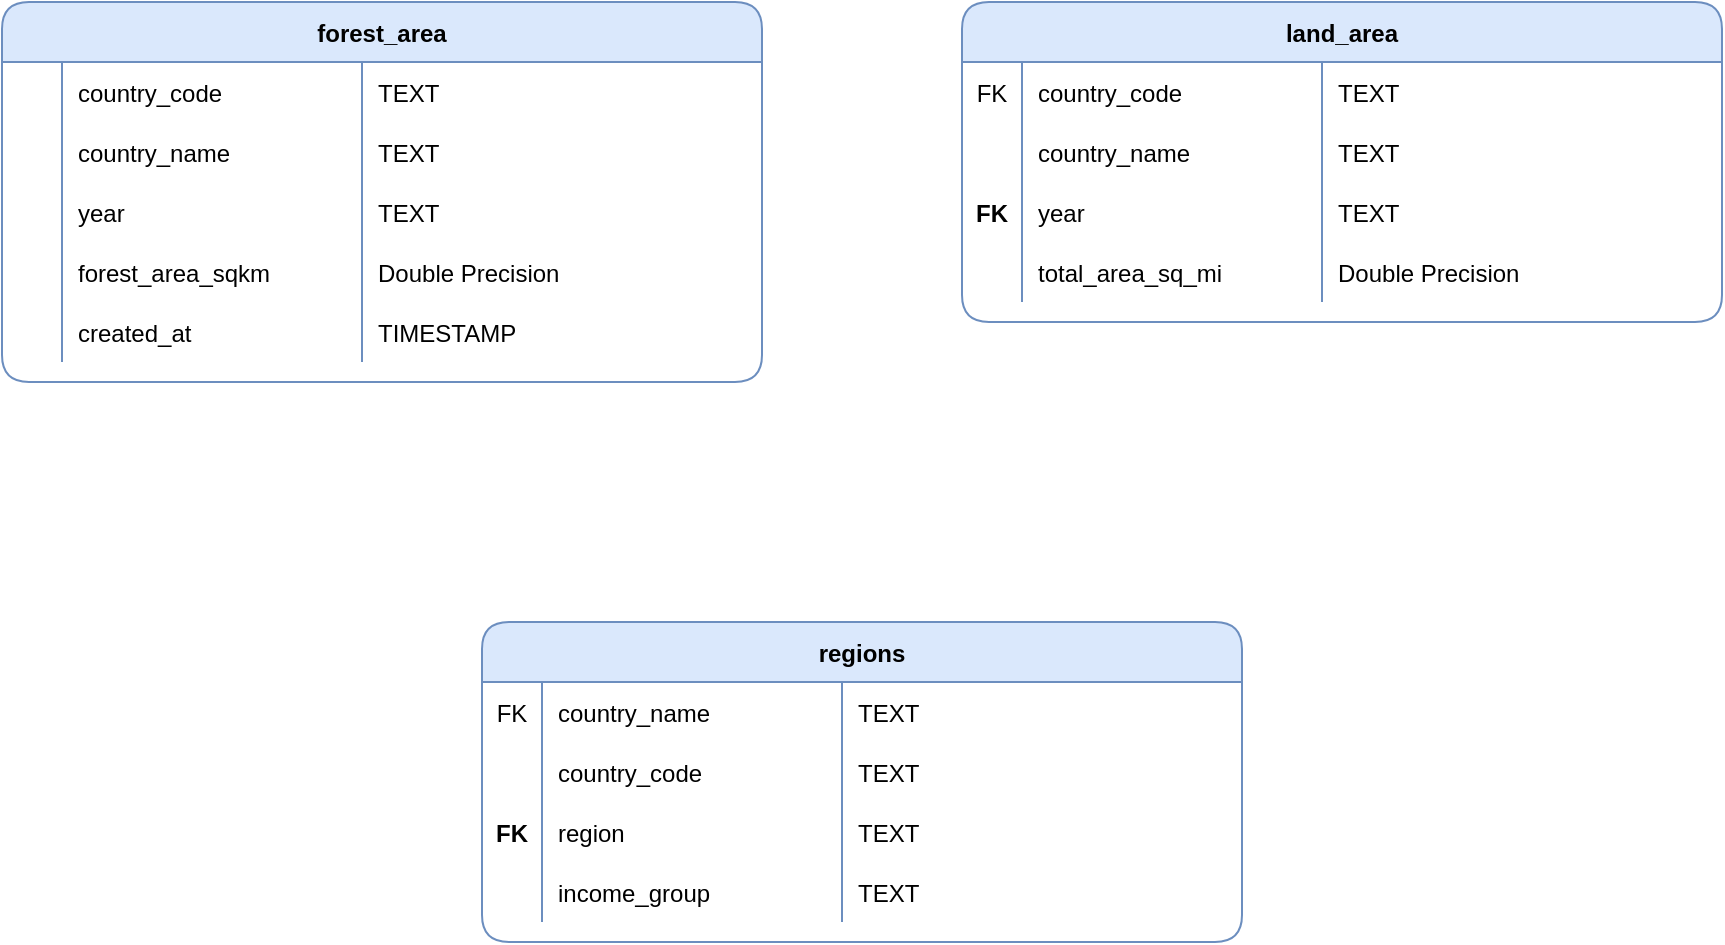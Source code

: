 <mxfile version="20.4.0" type="github">
  <diagram id="R2lEEEUBdFMjLlhIrx00" name="Page-1">
    <mxGraphModel dx="1102" dy="574" grid="1" gridSize="10" guides="1" tooltips="1" connect="1" arrows="1" fold="1" page="1" pageScale="1" pageWidth="850" pageHeight="1100" math="0" shadow="0" extFonts="Permanent Marker^https://fonts.googleapis.com/css?family=Permanent+Marker">
      <root>
        <mxCell id="0" />
        <mxCell id="1" parent="0" />
        <mxCell id="q4Nq7nFsE9Mq6lRMwpIh-2" value="forest_area" style="shape=table;startSize=30;container=1;collapsible=1;childLayout=tableLayout;fixedRows=1;rowLines=0;fontStyle=1;align=center;resizeLast=1;rounded=1;fillColor=#dae8fc;strokeColor=#6c8ebf;shadow=0;sketch=0;" vertex="1" parent="1">
          <mxGeometry x="80" y="280" width="380" height="190.0" as="geometry" />
        </mxCell>
        <mxCell id="q4Nq7nFsE9Mq6lRMwpIh-7" value="" style="shape=partialRectangle;collapsible=0;dropTarget=0;pointerEvents=0;fillColor=none;top=0;left=0;bottom=0;right=0;points=[[0,0.5],[1,0.5]];portConstraint=eastwest;" vertex="1" parent="q4Nq7nFsE9Mq6lRMwpIh-2">
          <mxGeometry y="30" width="380" height="30" as="geometry" />
        </mxCell>
        <mxCell id="q4Nq7nFsE9Mq6lRMwpIh-8" value="" style="shape=partialRectangle;connectable=0;fillColor=none;top=0;left=0;bottom=0;right=0;editable=1;overflow=hidden;" vertex="1" parent="q4Nq7nFsE9Mq6lRMwpIh-7">
          <mxGeometry width="30" height="30" as="geometry">
            <mxRectangle width="30" height="30" as="alternateBounds" />
          </mxGeometry>
        </mxCell>
        <mxCell id="q4Nq7nFsE9Mq6lRMwpIh-9" value="country_code" style="shape=partialRectangle;connectable=0;fillColor=none;top=0;left=0;bottom=0;right=0;align=left;spacingLeft=6;overflow=hidden;" vertex="1" parent="q4Nq7nFsE9Mq6lRMwpIh-7">
          <mxGeometry x="30" width="150" height="30" as="geometry">
            <mxRectangle width="150" height="30" as="alternateBounds" />
          </mxGeometry>
        </mxCell>
        <mxCell id="q4Nq7nFsE9Mq6lRMwpIh-10" value="TEXT" style="shape=partialRectangle;connectable=0;fillColor=none;top=0;left=0;bottom=0;right=0;align=left;spacingLeft=6;overflow=hidden;" vertex="1" parent="q4Nq7nFsE9Mq6lRMwpIh-7">
          <mxGeometry x="180" width="200" height="30" as="geometry">
            <mxRectangle width="200" height="30" as="alternateBounds" />
          </mxGeometry>
        </mxCell>
        <mxCell id="q4Nq7nFsE9Mq6lRMwpIh-11" value="" style="shape=partialRectangle;collapsible=0;dropTarget=0;pointerEvents=0;fillColor=none;top=0;left=0;bottom=0;right=0;points=[[0,0.5],[1,0.5]];portConstraint=eastwest;" vertex="1" parent="q4Nq7nFsE9Mq6lRMwpIh-2">
          <mxGeometry y="60" width="380" height="30" as="geometry" />
        </mxCell>
        <mxCell id="q4Nq7nFsE9Mq6lRMwpIh-12" value="" style="shape=partialRectangle;connectable=0;fillColor=none;top=0;left=0;bottom=0;right=0;editable=1;overflow=hidden;" vertex="1" parent="q4Nq7nFsE9Mq6lRMwpIh-11">
          <mxGeometry width="30" height="30" as="geometry">
            <mxRectangle width="30" height="30" as="alternateBounds" />
          </mxGeometry>
        </mxCell>
        <mxCell id="q4Nq7nFsE9Mq6lRMwpIh-13" value="country_name" style="shape=partialRectangle;connectable=0;fillColor=none;top=0;left=0;bottom=0;right=0;align=left;spacingLeft=6;overflow=hidden;" vertex="1" parent="q4Nq7nFsE9Mq6lRMwpIh-11">
          <mxGeometry x="30" width="150" height="30" as="geometry">
            <mxRectangle width="150" height="30" as="alternateBounds" />
          </mxGeometry>
        </mxCell>
        <mxCell id="q4Nq7nFsE9Mq6lRMwpIh-14" value="TEXT" style="shape=partialRectangle;connectable=0;fillColor=none;top=0;left=0;bottom=0;right=0;align=left;spacingLeft=6;overflow=hidden;" vertex="1" parent="q4Nq7nFsE9Mq6lRMwpIh-11">
          <mxGeometry x="180" width="200" height="30" as="geometry">
            <mxRectangle width="200" height="30" as="alternateBounds" />
          </mxGeometry>
        </mxCell>
        <mxCell id="q4Nq7nFsE9Mq6lRMwpIh-15" value="" style="shape=partialRectangle;collapsible=0;dropTarget=0;pointerEvents=0;fillColor=none;top=0;left=0;bottom=0;right=0;points=[[0,0.5],[1,0.5]];portConstraint=eastwest;" vertex="1" parent="q4Nq7nFsE9Mq6lRMwpIh-2">
          <mxGeometry y="90" width="380" height="30" as="geometry" />
        </mxCell>
        <mxCell id="q4Nq7nFsE9Mq6lRMwpIh-16" value="" style="shape=partialRectangle;connectable=0;fillColor=none;top=0;left=0;bottom=0;right=0;editable=1;overflow=hidden;fontStyle=1" vertex="1" parent="q4Nq7nFsE9Mq6lRMwpIh-15">
          <mxGeometry width="30" height="30" as="geometry">
            <mxRectangle width="30" height="30" as="alternateBounds" />
          </mxGeometry>
        </mxCell>
        <mxCell id="q4Nq7nFsE9Mq6lRMwpIh-17" value="year" style="shape=partialRectangle;connectable=0;fillColor=none;top=0;left=0;bottom=0;right=0;align=left;spacingLeft=6;overflow=hidden;" vertex="1" parent="q4Nq7nFsE9Mq6lRMwpIh-15">
          <mxGeometry x="30" width="150" height="30" as="geometry">
            <mxRectangle width="150" height="30" as="alternateBounds" />
          </mxGeometry>
        </mxCell>
        <mxCell id="q4Nq7nFsE9Mq6lRMwpIh-18" value="TEXT" style="shape=partialRectangle;connectable=0;fillColor=none;top=0;left=0;bottom=0;right=0;align=left;spacingLeft=6;overflow=hidden;" vertex="1" parent="q4Nq7nFsE9Mq6lRMwpIh-15">
          <mxGeometry x="180" width="200" height="30" as="geometry">
            <mxRectangle width="200" height="30" as="alternateBounds" />
          </mxGeometry>
        </mxCell>
        <mxCell id="q4Nq7nFsE9Mq6lRMwpIh-19" style="shape=partialRectangle;collapsible=0;dropTarget=0;pointerEvents=0;fillColor=none;top=0;left=0;bottom=0;right=0;points=[[0,0.5],[1,0.5]];portConstraint=eastwest;" vertex="1" parent="q4Nq7nFsE9Mq6lRMwpIh-2">
          <mxGeometry y="120" width="380" height="30" as="geometry" />
        </mxCell>
        <mxCell id="q4Nq7nFsE9Mq6lRMwpIh-20" style="shape=partialRectangle;connectable=0;fillColor=none;top=0;left=0;bottom=0;right=0;editable=1;overflow=hidden;" vertex="1" parent="q4Nq7nFsE9Mq6lRMwpIh-19">
          <mxGeometry width="30" height="30" as="geometry">
            <mxRectangle width="30" height="30" as="alternateBounds" />
          </mxGeometry>
        </mxCell>
        <mxCell id="q4Nq7nFsE9Mq6lRMwpIh-21" value="forest_area_sqkm" style="shape=partialRectangle;connectable=0;fillColor=none;top=0;left=0;bottom=0;right=0;align=left;spacingLeft=6;overflow=hidden;" vertex="1" parent="q4Nq7nFsE9Mq6lRMwpIh-19">
          <mxGeometry x="30" width="150" height="30" as="geometry">
            <mxRectangle width="150" height="30" as="alternateBounds" />
          </mxGeometry>
        </mxCell>
        <mxCell id="q4Nq7nFsE9Mq6lRMwpIh-22" value="Double Precision" style="shape=partialRectangle;connectable=0;fillColor=none;top=0;left=0;bottom=0;right=0;align=left;spacingLeft=6;overflow=hidden;" vertex="1" parent="q4Nq7nFsE9Mq6lRMwpIh-19">
          <mxGeometry x="180" width="200" height="30" as="geometry">
            <mxRectangle width="200" height="30" as="alternateBounds" />
          </mxGeometry>
        </mxCell>
        <mxCell id="q4Nq7nFsE9Mq6lRMwpIh-23" style="shape=partialRectangle;collapsible=0;dropTarget=0;pointerEvents=0;fillColor=none;top=0;left=0;bottom=0;right=0;points=[[0,0.5],[1,0.5]];portConstraint=eastwest;" vertex="1" parent="q4Nq7nFsE9Mq6lRMwpIh-2">
          <mxGeometry y="150" width="380" height="30" as="geometry" />
        </mxCell>
        <mxCell id="q4Nq7nFsE9Mq6lRMwpIh-24" style="shape=partialRectangle;connectable=0;fillColor=none;top=0;left=0;bottom=0;right=0;editable=1;overflow=hidden;" vertex="1" parent="q4Nq7nFsE9Mq6lRMwpIh-23">
          <mxGeometry width="30" height="30" as="geometry">
            <mxRectangle width="30" height="30" as="alternateBounds" />
          </mxGeometry>
        </mxCell>
        <mxCell id="q4Nq7nFsE9Mq6lRMwpIh-25" value="created_at" style="shape=partialRectangle;connectable=0;fillColor=none;top=0;left=0;bottom=0;right=0;align=left;spacingLeft=6;overflow=hidden;" vertex="1" parent="q4Nq7nFsE9Mq6lRMwpIh-23">
          <mxGeometry x="30" width="150" height="30" as="geometry">
            <mxRectangle width="150" height="30" as="alternateBounds" />
          </mxGeometry>
        </mxCell>
        <mxCell id="q4Nq7nFsE9Mq6lRMwpIh-26" value="TIMESTAMP" style="shape=partialRectangle;connectable=0;fillColor=none;top=0;left=0;bottom=0;right=0;align=left;spacingLeft=6;overflow=hidden;" vertex="1" parent="q4Nq7nFsE9Mq6lRMwpIh-23">
          <mxGeometry x="180" width="200" height="30" as="geometry">
            <mxRectangle width="200" height="30" as="alternateBounds" />
          </mxGeometry>
        </mxCell>
        <mxCell id="q4Nq7nFsE9Mq6lRMwpIh-29" value="land_area" style="shape=table;startSize=30;container=1;collapsible=1;childLayout=tableLayout;fixedRows=1;rowLines=0;fontStyle=1;align=center;resizeLast=1;rounded=1;fillColor=#dae8fc;strokeColor=#6c8ebf;shadow=0;sketch=0;" vertex="1" parent="1">
          <mxGeometry x="560" y="280" width="380" height="160.0" as="geometry" />
        </mxCell>
        <mxCell id="q4Nq7nFsE9Mq6lRMwpIh-34" value="" style="shape=partialRectangle;collapsible=0;dropTarget=0;pointerEvents=0;fillColor=none;top=0;left=0;bottom=0;right=0;points=[[0,0.5],[1,0.5]];portConstraint=eastwest;" vertex="1" parent="q4Nq7nFsE9Mq6lRMwpIh-29">
          <mxGeometry y="30" width="380" height="30" as="geometry" />
        </mxCell>
        <mxCell id="q4Nq7nFsE9Mq6lRMwpIh-35" value="FK" style="shape=partialRectangle;connectable=0;fillColor=none;top=0;left=0;bottom=0;right=0;editable=1;overflow=hidden;" vertex="1" parent="q4Nq7nFsE9Mq6lRMwpIh-34">
          <mxGeometry width="30" height="30" as="geometry">
            <mxRectangle width="30" height="30" as="alternateBounds" />
          </mxGeometry>
        </mxCell>
        <mxCell id="q4Nq7nFsE9Mq6lRMwpIh-36" value="country_code" style="shape=partialRectangle;connectable=0;fillColor=none;top=0;left=0;bottom=0;right=0;align=left;spacingLeft=6;overflow=hidden;" vertex="1" parent="q4Nq7nFsE9Mq6lRMwpIh-34">
          <mxGeometry x="30" width="150" height="30" as="geometry">
            <mxRectangle width="150" height="30" as="alternateBounds" />
          </mxGeometry>
        </mxCell>
        <mxCell id="q4Nq7nFsE9Mq6lRMwpIh-37" value="TEXT" style="shape=partialRectangle;connectable=0;fillColor=none;top=0;left=0;bottom=0;right=0;align=left;spacingLeft=6;overflow=hidden;" vertex="1" parent="q4Nq7nFsE9Mq6lRMwpIh-34">
          <mxGeometry x="180" width="200" height="30" as="geometry">
            <mxRectangle width="200" height="30" as="alternateBounds" />
          </mxGeometry>
        </mxCell>
        <mxCell id="q4Nq7nFsE9Mq6lRMwpIh-38" value="" style="shape=partialRectangle;collapsible=0;dropTarget=0;pointerEvents=0;fillColor=none;top=0;left=0;bottom=0;right=0;points=[[0,0.5],[1,0.5]];portConstraint=eastwest;" vertex="1" parent="q4Nq7nFsE9Mq6lRMwpIh-29">
          <mxGeometry y="60" width="380" height="30" as="geometry" />
        </mxCell>
        <mxCell id="q4Nq7nFsE9Mq6lRMwpIh-39" value="" style="shape=partialRectangle;connectable=0;fillColor=none;top=0;left=0;bottom=0;right=0;editable=1;overflow=hidden;" vertex="1" parent="q4Nq7nFsE9Mq6lRMwpIh-38">
          <mxGeometry width="30" height="30" as="geometry">
            <mxRectangle width="30" height="30" as="alternateBounds" />
          </mxGeometry>
        </mxCell>
        <mxCell id="q4Nq7nFsE9Mq6lRMwpIh-40" value="country_name" style="shape=partialRectangle;connectable=0;fillColor=none;top=0;left=0;bottom=0;right=0;align=left;spacingLeft=6;overflow=hidden;" vertex="1" parent="q4Nq7nFsE9Mq6lRMwpIh-38">
          <mxGeometry x="30" width="150" height="30" as="geometry">
            <mxRectangle width="150" height="30" as="alternateBounds" />
          </mxGeometry>
        </mxCell>
        <mxCell id="q4Nq7nFsE9Mq6lRMwpIh-41" value="TEXT" style="shape=partialRectangle;connectable=0;fillColor=none;top=0;left=0;bottom=0;right=0;align=left;spacingLeft=6;overflow=hidden;" vertex="1" parent="q4Nq7nFsE9Mq6lRMwpIh-38">
          <mxGeometry x="180" width="200" height="30" as="geometry">
            <mxRectangle width="200" height="30" as="alternateBounds" />
          </mxGeometry>
        </mxCell>
        <mxCell id="q4Nq7nFsE9Mq6lRMwpIh-42" value="" style="shape=partialRectangle;collapsible=0;dropTarget=0;pointerEvents=0;fillColor=none;top=0;left=0;bottom=0;right=0;points=[[0,0.5],[1,0.5]];portConstraint=eastwest;" vertex="1" parent="q4Nq7nFsE9Mq6lRMwpIh-29">
          <mxGeometry y="90" width="380" height="30" as="geometry" />
        </mxCell>
        <mxCell id="q4Nq7nFsE9Mq6lRMwpIh-43" value="FK" style="shape=partialRectangle;connectable=0;fillColor=none;top=0;left=0;bottom=0;right=0;editable=1;overflow=hidden;fontStyle=1" vertex="1" parent="q4Nq7nFsE9Mq6lRMwpIh-42">
          <mxGeometry width="30" height="30" as="geometry">
            <mxRectangle width="30" height="30" as="alternateBounds" />
          </mxGeometry>
        </mxCell>
        <mxCell id="q4Nq7nFsE9Mq6lRMwpIh-44" value="year" style="shape=partialRectangle;connectable=0;fillColor=none;top=0;left=0;bottom=0;right=0;align=left;spacingLeft=6;overflow=hidden;" vertex="1" parent="q4Nq7nFsE9Mq6lRMwpIh-42">
          <mxGeometry x="30" width="150" height="30" as="geometry">
            <mxRectangle width="150" height="30" as="alternateBounds" />
          </mxGeometry>
        </mxCell>
        <mxCell id="q4Nq7nFsE9Mq6lRMwpIh-45" value="TEXT" style="shape=partialRectangle;connectable=0;fillColor=none;top=0;left=0;bottom=0;right=0;align=left;spacingLeft=6;overflow=hidden;" vertex="1" parent="q4Nq7nFsE9Mq6lRMwpIh-42">
          <mxGeometry x="180" width="200" height="30" as="geometry">
            <mxRectangle width="200" height="30" as="alternateBounds" />
          </mxGeometry>
        </mxCell>
        <mxCell id="q4Nq7nFsE9Mq6lRMwpIh-46" style="shape=partialRectangle;collapsible=0;dropTarget=0;pointerEvents=0;fillColor=none;top=0;left=0;bottom=0;right=0;points=[[0,0.5],[1,0.5]];portConstraint=eastwest;" vertex="1" parent="q4Nq7nFsE9Mq6lRMwpIh-29">
          <mxGeometry y="120" width="380" height="30" as="geometry" />
        </mxCell>
        <mxCell id="q4Nq7nFsE9Mq6lRMwpIh-47" style="shape=partialRectangle;connectable=0;fillColor=none;top=0;left=0;bottom=0;right=0;editable=1;overflow=hidden;" vertex="1" parent="q4Nq7nFsE9Mq6lRMwpIh-46">
          <mxGeometry width="30" height="30" as="geometry">
            <mxRectangle width="30" height="30" as="alternateBounds" />
          </mxGeometry>
        </mxCell>
        <mxCell id="q4Nq7nFsE9Mq6lRMwpIh-48" value="total_area_sq_mi" style="shape=partialRectangle;connectable=0;fillColor=none;top=0;left=0;bottom=0;right=0;align=left;spacingLeft=6;overflow=hidden;" vertex="1" parent="q4Nq7nFsE9Mq6lRMwpIh-46">
          <mxGeometry x="30" width="150" height="30" as="geometry">
            <mxRectangle width="150" height="30" as="alternateBounds" />
          </mxGeometry>
        </mxCell>
        <mxCell id="q4Nq7nFsE9Mq6lRMwpIh-49" value="Double Precision" style="shape=partialRectangle;connectable=0;fillColor=none;top=0;left=0;bottom=0;right=0;align=left;spacingLeft=6;overflow=hidden;" vertex="1" parent="q4Nq7nFsE9Mq6lRMwpIh-46">
          <mxGeometry x="180" width="200" height="30" as="geometry">
            <mxRectangle width="200" height="30" as="alternateBounds" />
          </mxGeometry>
        </mxCell>
        <mxCell id="q4Nq7nFsE9Mq6lRMwpIh-54" value="regions" style="shape=table;startSize=30;container=1;collapsible=1;childLayout=tableLayout;fixedRows=1;rowLines=0;fontStyle=1;align=center;resizeLast=1;rounded=1;fillColor=#dae8fc;strokeColor=#6c8ebf;shadow=0;sketch=0;" vertex="1" parent="1">
          <mxGeometry x="320" y="590" width="380" height="160.0" as="geometry" />
        </mxCell>
        <mxCell id="q4Nq7nFsE9Mq6lRMwpIh-55" value="" style="shape=partialRectangle;collapsible=0;dropTarget=0;pointerEvents=0;fillColor=none;top=0;left=0;bottom=0;right=0;points=[[0,0.5],[1,0.5]];portConstraint=eastwest;" vertex="1" parent="q4Nq7nFsE9Mq6lRMwpIh-54">
          <mxGeometry y="30" width="380" height="30" as="geometry" />
        </mxCell>
        <mxCell id="q4Nq7nFsE9Mq6lRMwpIh-56" value="FK" style="shape=partialRectangle;connectable=0;fillColor=none;top=0;left=0;bottom=0;right=0;editable=1;overflow=hidden;" vertex="1" parent="q4Nq7nFsE9Mq6lRMwpIh-55">
          <mxGeometry width="30" height="30" as="geometry">
            <mxRectangle width="30" height="30" as="alternateBounds" />
          </mxGeometry>
        </mxCell>
        <mxCell id="q4Nq7nFsE9Mq6lRMwpIh-57" value="country_name" style="shape=partialRectangle;connectable=0;fillColor=none;top=0;left=0;bottom=0;right=0;align=left;spacingLeft=6;overflow=hidden;" vertex="1" parent="q4Nq7nFsE9Mq6lRMwpIh-55">
          <mxGeometry x="30" width="150" height="30" as="geometry">
            <mxRectangle width="150" height="30" as="alternateBounds" />
          </mxGeometry>
        </mxCell>
        <mxCell id="q4Nq7nFsE9Mq6lRMwpIh-58" value="TEXT" style="shape=partialRectangle;connectable=0;fillColor=none;top=0;left=0;bottom=0;right=0;align=left;spacingLeft=6;overflow=hidden;" vertex="1" parent="q4Nq7nFsE9Mq6lRMwpIh-55">
          <mxGeometry x="180" width="200" height="30" as="geometry">
            <mxRectangle width="200" height="30" as="alternateBounds" />
          </mxGeometry>
        </mxCell>
        <mxCell id="q4Nq7nFsE9Mq6lRMwpIh-59" value="" style="shape=partialRectangle;collapsible=0;dropTarget=0;pointerEvents=0;fillColor=none;top=0;left=0;bottom=0;right=0;points=[[0,0.5],[1,0.5]];portConstraint=eastwest;" vertex="1" parent="q4Nq7nFsE9Mq6lRMwpIh-54">
          <mxGeometry y="60" width="380" height="30" as="geometry" />
        </mxCell>
        <mxCell id="q4Nq7nFsE9Mq6lRMwpIh-60" value="" style="shape=partialRectangle;connectable=0;fillColor=none;top=0;left=0;bottom=0;right=0;editable=1;overflow=hidden;" vertex="1" parent="q4Nq7nFsE9Mq6lRMwpIh-59">
          <mxGeometry width="30" height="30" as="geometry">
            <mxRectangle width="30" height="30" as="alternateBounds" />
          </mxGeometry>
        </mxCell>
        <mxCell id="q4Nq7nFsE9Mq6lRMwpIh-61" value="country_code" style="shape=partialRectangle;connectable=0;fillColor=none;top=0;left=0;bottom=0;right=0;align=left;spacingLeft=6;overflow=hidden;" vertex="1" parent="q4Nq7nFsE9Mq6lRMwpIh-59">
          <mxGeometry x="30" width="150" height="30" as="geometry">
            <mxRectangle width="150" height="30" as="alternateBounds" />
          </mxGeometry>
        </mxCell>
        <mxCell id="q4Nq7nFsE9Mq6lRMwpIh-62" value="TEXT" style="shape=partialRectangle;connectable=0;fillColor=none;top=0;left=0;bottom=0;right=0;align=left;spacingLeft=6;overflow=hidden;" vertex="1" parent="q4Nq7nFsE9Mq6lRMwpIh-59">
          <mxGeometry x="180" width="200" height="30" as="geometry">
            <mxRectangle width="200" height="30" as="alternateBounds" />
          </mxGeometry>
        </mxCell>
        <mxCell id="q4Nq7nFsE9Mq6lRMwpIh-63" value="" style="shape=partialRectangle;collapsible=0;dropTarget=0;pointerEvents=0;fillColor=none;top=0;left=0;bottom=0;right=0;points=[[0,0.5],[1,0.5]];portConstraint=eastwest;" vertex="1" parent="q4Nq7nFsE9Mq6lRMwpIh-54">
          <mxGeometry y="90" width="380" height="30" as="geometry" />
        </mxCell>
        <mxCell id="q4Nq7nFsE9Mq6lRMwpIh-64" value="FK" style="shape=partialRectangle;connectable=0;fillColor=none;top=0;left=0;bottom=0;right=0;editable=1;overflow=hidden;fontStyle=1" vertex="1" parent="q4Nq7nFsE9Mq6lRMwpIh-63">
          <mxGeometry width="30" height="30" as="geometry">
            <mxRectangle width="30" height="30" as="alternateBounds" />
          </mxGeometry>
        </mxCell>
        <mxCell id="q4Nq7nFsE9Mq6lRMwpIh-65" value="region" style="shape=partialRectangle;connectable=0;fillColor=none;top=0;left=0;bottom=0;right=0;align=left;spacingLeft=6;overflow=hidden;" vertex="1" parent="q4Nq7nFsE9Mq6lRMwpIh-63">
          <mxGeometry x="30" width="150" height="30" as="geometry">
            <mxRectangle width="150" height="30" as="alternateBounds" />
          </mxGeometry>
        </mxCell>
        <mxCell id="q4Nq7nFsE9Mq6lRMwpIh-66" value="TEXT" style="shape=partialRectangle;connectable=0;fillColor=none;top=0;left=0;bottom=0;right=0;align=left;spacingLeft=6;overflow=hidden;" vertex="1" parent="q4Nq7nFsE9Mq6lRMwpIh-63">
          <mxGeometry x="180" width="200" height="30" as="geometry">
            <mxRectangle width="200" height="30" as="alternateBounds" />
          </mxGeometry>
        </mxCell>
        <mxCell id="q4Nq7nFsE9Mq6lRMwpIh-67" style="shape=partialRectangle;collapsible=0;dropTarget=0;pointerEvents=0;fillColor=none;top=0;left=0;bottom=0;right=0;points=[[0,0.5],[1,0.5]];portConstraint=eastwest;" vertex="1" parent="q4Nq7nFsE9Mq6lRMwpIh-54">
          <mxGeometry y="120" width="380" height="30" as="geometry" />
        </mxCell>
        <mxCell id="q4Nq7nFsE9Mq6lRMwpIh-68" style="shape=partialRectangle;connectable=0;fillColor=none;top=0;left=0;bottom=0;right=0;editable=1;overflow=hidden;" vertex="1" parent="q4Nq7nFsE9Mq6lRMwpIh-67">
          <mxGeometry width="30" height="30" as="geometry">
            <mxRectangle width="30" height="30" as="alternateBounds" />
          </mxGeometry>
        </mxCell>
        <mxCell id="q4Nq7nFsE9Mq6lRMwpIh-69" value="income_group" style="shape=partialRectangle;connectable=0;fillColor=none;top=0;left=0;bottom=0;right=0;align=left;spacingLeft=6;overflow=hidden;" vertex="1" parent="q4Nq7nFsE9Mq6lRMwpIh-67">
          <mxGeometry x="30" width="150" height="30" as="geometry">
            <mxRectangle width="150" height="30" as="alternateBounds" />
          </mxGeometry>
        </mxCell>
        <mxCell id="q4Nq7nFsE9Mq6lRMwpIh-70" value="TEXT" style="shape=partialRectangle;connectable=0;fillColor=none;top=0;left=0;bottom=0;right=0;align=left;spacingLeft=6;overflow=hidden;" vertex="1" parent="q4Nq7nFsE9Mq6lRMwpIh-67">
          <mxGeometry x="180" width="200" height="30" as="geometry">
            <mxRectangle width="200" height="30" as="alternateBounds" />
          </mxGeometry>
        </mxCell>
      </root>
    </mxGraphModel>
  </diagram>
</mxfile>
